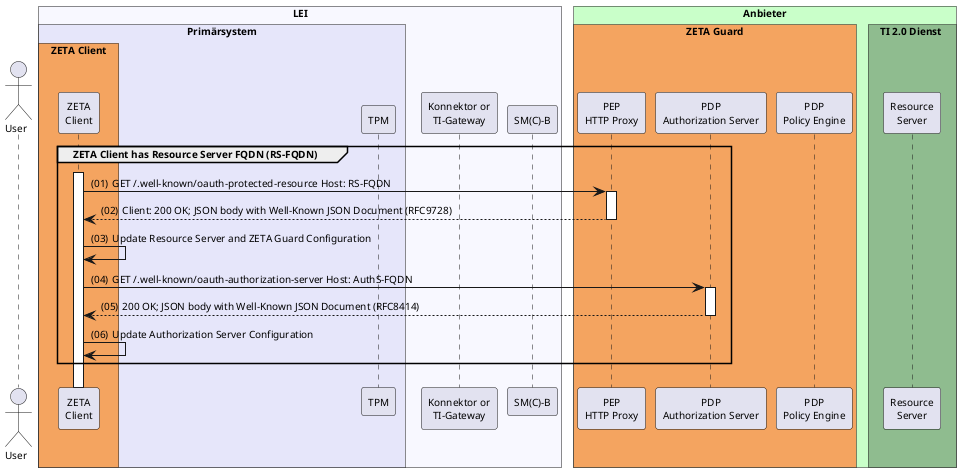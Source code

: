 @startuml "discovery-and-configuration"
autonumber "(00)"
skinparam defaultFontSize 10
skinparam defaultFontName Helvetica
skinparam DefaultMonospacedFontName Courier
skinparam lengthAdjust none
skinparam sequenceReferenceBackgroundColor White
skinparam SequenceReferenceFontSize 12
/'skinparam SequenceReferenceFontStyle bold
'/


!pragma teoz true

Actor User
box "LEI" #GhostWhite
  box "Primärsystem" #Lavender
    box "ZETA Client" #SandyBrown
      participant Client as "ZETA\nClient"
    end box
    participant TPM as "TPM"
  end box
  participant Konnektor as "Konnektor or\nTI-Gateway"
  participant SMB as "SM(C)-B"
end box

box "Anbieter" #TECHNOLOGY
  box "ZETA Guard" #SandyBrown
    participant HP as "PEP\nHTTP Proxy"
    participant AuthS as "PDP\nAuthorization Server" 
    participant PE as "PDP\nPolicy Engine"
  end box
    box TI 2.0 Dienst #DarkSeaGreen
      participant RS as "Resource\nServer"
    end box
end box

group ZETA Client has Resource Server FQDN (RS-FQDN)
  Client ++
  Client -> HP ++ : GET /.well-known/oauth-protected-resource Host: RS-FQDN
  HP --> Client -- : Client: 200 OK; JSON body with Well-Known JSON Document (RFC9728)
  Client -> Client: Update Resource Server and ZETA Guard Configuration
  Client -> AuthS ++ : GET /.well-known/oauth-authorization-server Host: AuthS-FQDN
  AuthS --> Client -- : 200 OK; JSON body with Well-Known JSON Document (RFC8414)
  Client -> Client: Update Authorization Server Configuration
end

@enduml